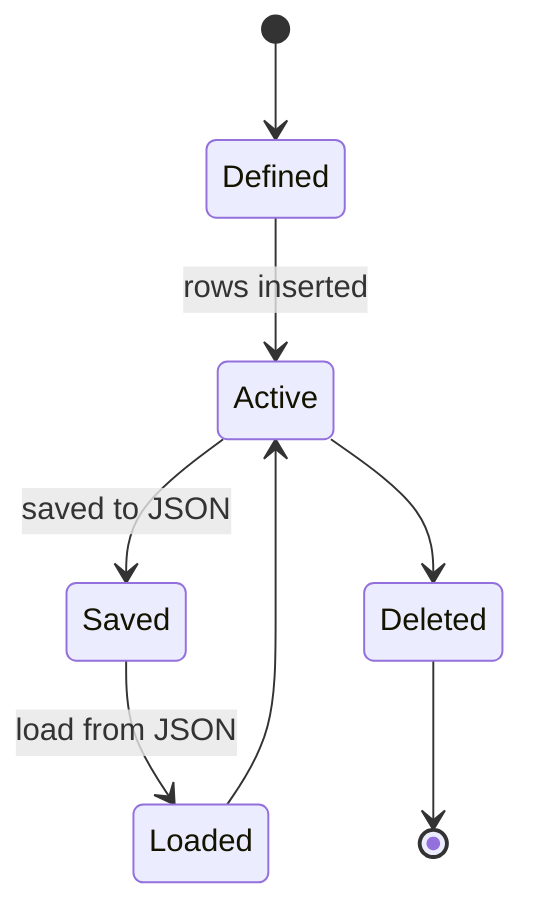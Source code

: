 stateDiagram-v2
    [*] --> Defined
    Defined --> Active: rows inserted
    Active --> Saved: saved to JSON
    Saved --> Loaded: load from JSON
    Loaded --> Active
    Active --> Deleted
    Deleted --> [*]